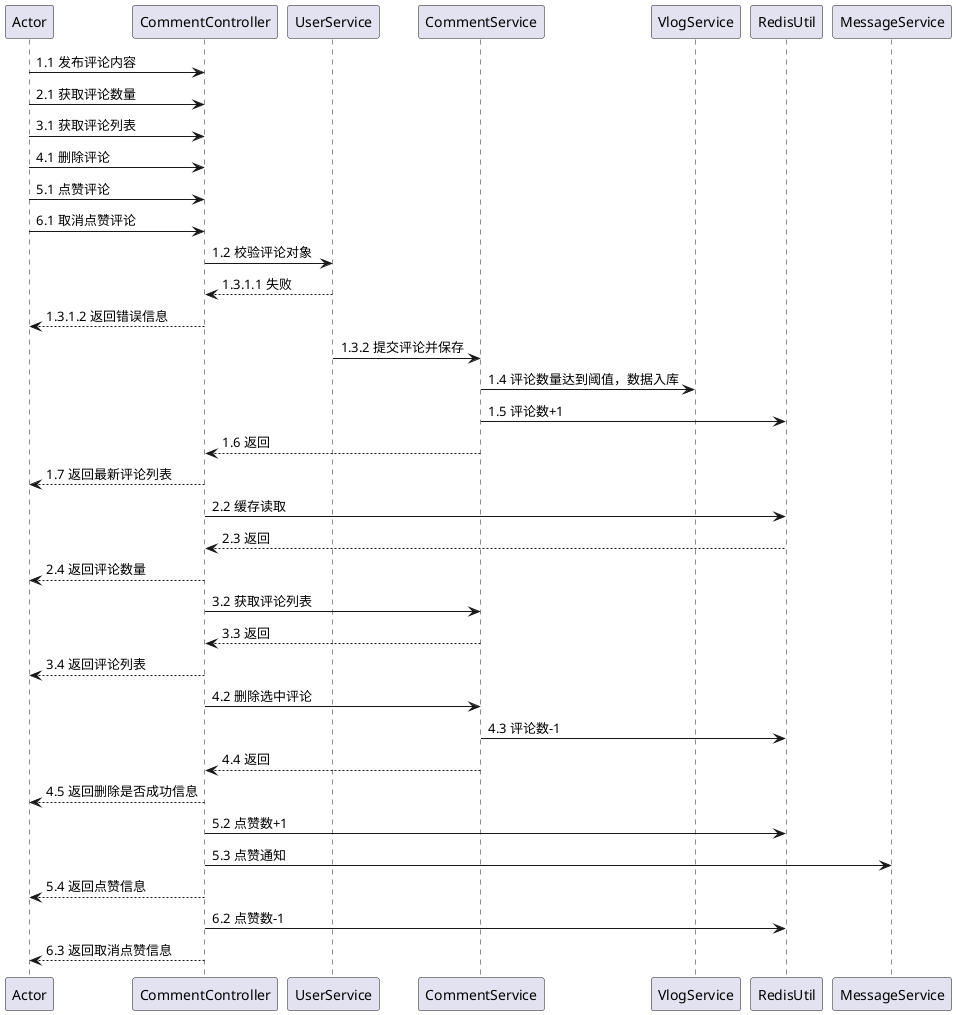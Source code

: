 @startuml sequence-diagram
'https: //plantuml.com/sequence-diagram



Actor -> CommentController: 1.1 发布评论内容
Actor -> CommentController: 2.1 获取评论数量
Actor -> CommentController: 3.1 获取评论列表
Actor -> CommentController: 4.1 删除评论
Actor -> CommentController: 5.1 点赞评论
Actor -> CommentController: 6.1 取消点赞评论
CommentController -> UserService: 1.2 校验评论对象
CommentController <-- UserService: 1.3.1.1 失败
CommentController --> Actor: 1.3.1.2 返回错误信息
UserService -> CommentService: 1.3.2 提交评论并保存
CommentService -> VlogService: 1.4 评论数量达到阈值，数据入库
CommentService -> RedisUtil: 1.5 评论数+1
CommentController <-- CommentService: 1.6 返回
CommentController --> Actor: 1.7 返回最新评论列表
CommentController -> RedisUtil: 2.2 缓存读取
CommentController <-- RedisUtil: 2.3 返回
CommentController --> Actor: 2.4 返回评论数量
CommentController -> CommentService: 3.2 获取评论列表
CommentService --> CommentController: 3.3 返回
CommentController --> Actor: 3.4 返回评论列表
CommentController -> CommentService: 4.2 删除选中评论
CommentService -> RedisUtil: 4.3 评论数-1
CommentService --> CommentController: 4.4 返回
CommentController --> Actor: 4.5 返回删除是否成功信息
CommentController -> RedisUtil: 5.2 点赞数+1
CommentController -> MessageService: 5.3 点赞通知
CommentController --> Actor: 5.4 返回点赞信息
CommentController -> RedisUtil: 6.2 点赞数-1
CommentController --> Actor: 6.3 返回取消点赞信息
@enduml
